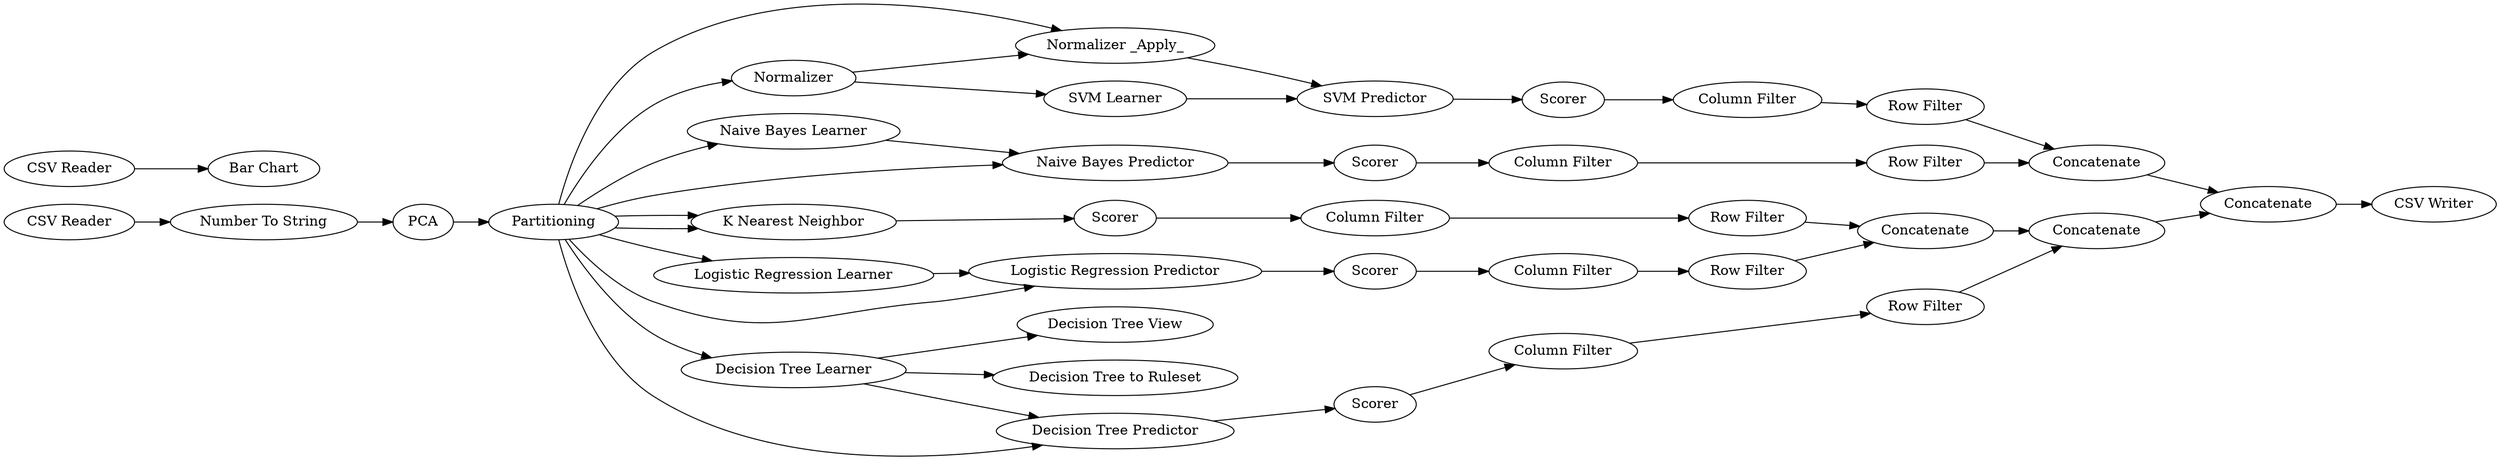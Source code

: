 digraph {
	1 [label="CSV Reader"]
	3 [label=Normalizer]
	6 [label=Partitioning]
	7 [label="Normalizer _Apply_"]
	8 [label="SVM Learner"]
	9 [label="SVM Predictor"]
	10 [label=Scorer]
	11 [label=PCA]
	12 [label="Number To String"]
	13 [label="Naive Bayes Learner"]
	14 [label="Naive Bayes Predictor"]
	15 [label=Scorer]
	16 [label="K Nearest Neighbor"]
	17 [label=Scorer]
	18 [label="Logistic Regression Learner"]
	19 [label="Logistic Regression Predictor"]
	20 [label=Scorer]
	21 [label="Decision Tree Learner"]
	22 [label="Decision Tree View"]
	23 [label="Decision Tree Predictor"]
	24 [label="Decision Tree to Ruleset"]
	25 [label=Scorer]
	26 [label="Column Filter"]
	29 [label="Column Filter"]
	30 [label="Row Filter"]
	31 [label="Row Filter"]
	32 [label="Column Filter"]
	33 [label="Row Filter"]
	34 [label="Column Filter"]
	35 [label="Row Filter"]
	36 [label="Column Filter"]
	37 [label="Row Filter"]
	38 [label=Concatenate]
	39 [label=Concatenate]
	40 [label=Concatenate]
	41 [label=Concatenate]
	42 [label="Bar Chart"]
	43 [label="CSV Writer"]
	44 [label="CSV Reader"]
	1 -> 12
	3 -> 7
	3 -> 8
	6 -> 7
	6 -> 3
	6 -> 14
	6 -> 13
	6 -> 16
	6 -> 16
	6 -> 18
	6 -> 19
	6 -> 21
	6 -> 23
	7 -> 9
	8 -> 9
	9 -> 10
	10 -> 26
	11 -> 6
	12 -> 11
	13 -> 14
	14 -> 15
	15 -> 29
	16 -> 17
	17 -> 32
	18 -> 19
	19 -> 20
	20 -> 34
	21 -> 23
	21 -> 22
	21 -> 24
	23 -> 25
	25 -> 36
	26 -> 31
	29 -> 30
	30 -> 38
	31 -> 38
	32 -> 33
	33 -> 39
	34 -> 35
	35 -> 39
	36 -> 37
	37 -> 40
	38 -> 41
	39 -> 40
	40 -> 41
	41 -> 43
	44 -> 42
	rankdir=LR
}
